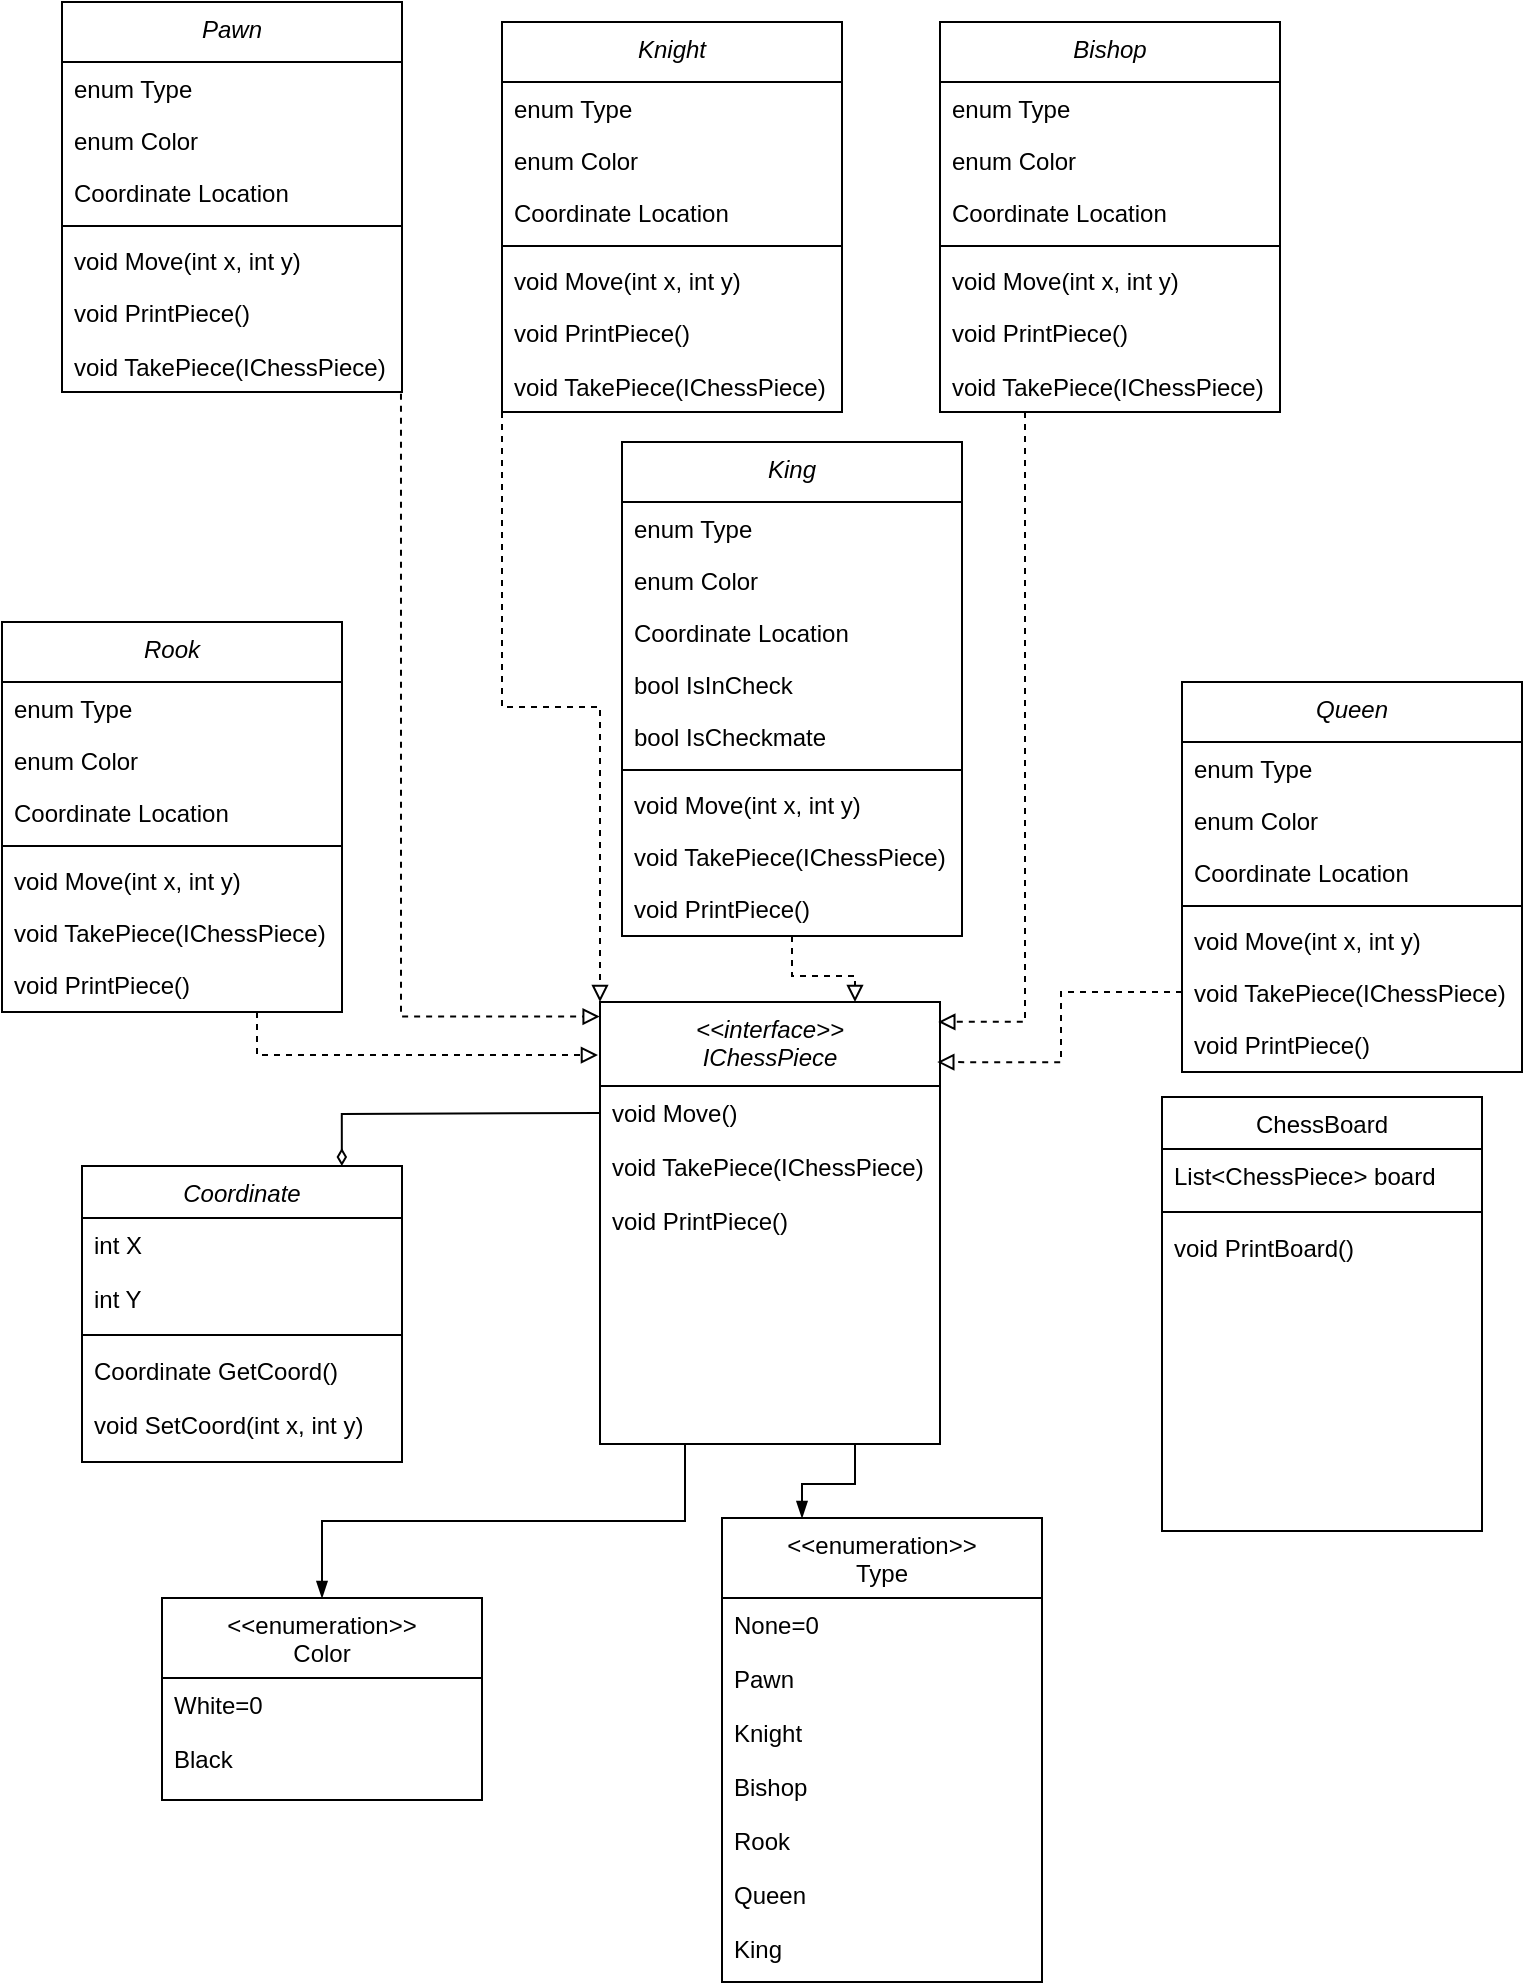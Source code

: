 <mxfile version="25.0.3">
  <diagram id="C5RBs43oDa-KdzZeNtuy" name="Page-1">
    <mxGraphModel dx="1624" dy="746" grid="1" gridSize="10" guides="1" tooltips="1" connect="1" arrows="1" fold="1" page="1" pageScale="1" pageWidth="827" pageHeight="1169" math="0" shadow="0">
      <root>
        <mxCell id="WIyWlLk6GJQsqaUBKTNV-0" />
        <mxCell id="WIyWlLk6GJQsqaUBKTNV-1" parent="WIyWlLk6GJQsqaUBKTNV-0" />
        <mxCell id="4y7hBN5OUTRW11aEzW8F-31" style="edgeStyle=orthogonalEdgeStyle;rounded=0;orthogonalLoop=1;jettySize=auto;html=1;exitX=0.25;exitY=1;exitDx=0;exitDy=0;entryX=0.5;entryY=0;entryDx=0;entryDy=0;endArrow=blockThin;endFill=1;" parent="WIyWlLk6GJQsqaUBKTNV-1" source="zkfFHV4jXpPFQw0GAbJ--0" target="4y7hBN5OUTRW11aEzW8F-18" edge="1">
          <mxGeometry relative="1" as="geometry" />
        </mxCell>
        <mxCell id="4y7hBN5OUTRW11aEzW8F-32" style="edgeStyle=orthogonalEdgeStyle;rounded=0;orthogonalLoop=1;jettySize=auto;html=1;exitX=0.75;exitY=1;exitDx=0;exitDy=0;entryX=0.25;entryY=0;entryDx=0;entryDy=0;endArrow=blockThin;endFill=1;" parent="WIyWlLk6GJQsqaUBKTNV-1" source="zkfFHV4jXpPFQw0GAbJ--0" target="4y7hBN5OUTRW11aEzW8F-9" edge="1">
          <mxGeometry relative="1" as="geometry" />
        </mxCell>
        <mxCell id="zkfFHV4jXpPFQw0GAbJ--0" value="&lt;&lt;interface&gt;&gt;&#xa;IChessPiece" style="swimlane;fontStyle=2;align=center;verticalAlign=top;childLayout=stackLayout;horizontal=1;startSize=42;horizontalStack=0;resizeParent=1;resizeLast=0;collapsible=1;marginBottom=0;rounded=0;shadow=0;strokeWidth=1;" parent="WIyWlLk6GJQsqaUBKTNV-1" vertex="1">
          <mxGeometry x="329" y="510" width="170" height="221" as="geometry">
            <mxRectangle x="310" y="198" width="160" height="42" as="alternateBounds" />
          </mxGeometry>
        </mxCell>
        <mxCell id="zkfFHV4jXpPFQw0GAbJ--5" value="void Move()" style="text;align=left;verticalAlign=top;spacingLeft=4;spacingRight=4;overflow=hidden;rotatable=0;points=[[0,0.5],[1,0.5]];portConstraint=eastwest;" parent="zkfFHV4jXpPFQw0GAbJ--0" vertex="1">
          <mxGeometry y="42" width="170" height="27" as="geometry" />
        </mxCell>
        <mxCell id="4y7hBN5OUTRW11aEzW8F-34" value="void TakePiece(IChessPiece)" style="text;align=left;verticalAlign=top;spacingLeft=4;spacingRight=4;overflow=hidden;rotatable=0;points=[[0,0.5],[1,0.5]];portConstraint=eastwest;" parent="zkfFHV4jXpPFQw0GAbJ--0" vertex="1">
          <mxGeometry y="69" width="170" height="27" as="geometry" />
        </mxCell>
        <mxCell id="V8EClhcJHkqjUfP4jcC0-0" value="void PrintPiece()" style="text;align=left;verticalAlign=top;spacingLeft=4;spacingRight=4;overflow=hidden;rotatable=0;points=[[0,0.5],[1,0.5]];portConstraint=eastwest;" vertex="1" parent="zkfFHV4jXpPFQw0GAbJ--0">
          <mxGeometry y="96" width="170" height="27" as="geometry" />
        </mxCell>
        <mxCell id="zkfFHV4jXpPFQw0GAbJ--17" value="ChessBoard" style="swimlane;fontStyle=0;align=center;verticalAlign=top;childLayout=stackLayout;horizontal=1;startSize=26;horizontalStack=0;resizeParent=1;resizeLast=0;collapsible=1;marginBottom=0;rounded=0;shadow=0;strokeWidth=1;" parent="WIyWlLk6GJQsqaUBKTNV-1" vertex="1">
          <mxGeometry x="610" y="557.5" width="160" height="217" as="geometry">
            <mxRectangle x="550" y="140" width="160" height="26" as="alternateBounds" />
          </mxGeometry>
        </mxCell>
        <mxCell id="zkfFHV4jXpPFQw0GAbJ--18" value="List&lt;ChessPiece&gt; board" style="text;align=left;verticalAlign=top;spacingLeft=4;spacingRight=4;overflow=hidden;rotatable=0;points=[[0,0.5],[1,0.5]];portConstraint=eastwest;" parent="zkfFHV4jXpPFQw0GAbJ--17" vertex="1">
          <mxGeometry y="26" width="160" height="27" as="geometry" />
        </mxCell>
        <mxCell id="zkfFHV4jXpPFQw0GAbJ--23" value="" style="line;html=1;strokeWidth=1;align=left;verticalAlign=middle;spacingTop=-1;spacingLeft=3;spacingRight=3;rotatable=0;labelPosition=right;points=[];portConstraint=eastwest;" parent="zkfFHV4jXpPFQw0GAbJ--17" vertex="1">
          <mxGeometry y="53" width="160" height="9" as="geometry" />
        </mxCell>
        <mxCell id="4y7hBN5OUTRW11aEzW8F-98" value="void PrintBoard()" style="text;align=left;verticalAlign=top;spacingLeft=4;spacingRight=4;overflow=hidden;rotatable=0;points=[[0,0.5],[1,0.5]];portConstraint=eastwest;" parent="zkfFHV4jXpPFQw0GAbJ--17" vertex="1">
          <mxGeometry y="62" width="160" height="27" as="geometry" />
        </mxCell>
        <mxCell id="4y7hBN5OUTRW11aEzW8F-2" value="Coordinate" style="swimlane;fontStyle=2;align=center;verticalAlign=top;childLayout=stackLayout;horizontal=1;startSize=26;horizontalStack=0;resizeParent=1;resizeLast=0;collapsible=1;marginBottom=0;rounded=0;shadow=0;strokeWidth=1;" parent="WIyWlLk6GJQsqaUBKTNV-1" vertex="1">
          <mxGeometry x="70" y="592" width="160" height="148" as="geometry">
            <mxRectangle x="230" y="140" width="160" height="26" as="alternateBounds" />
          </mxGeometry>
        </mxCell>
        <mxCell id="4y7hBN5OUTRW11aEzW8F-3" value="int X" style="text;align=left;verticalAlign=top;spacingLeft=4;spacingRight=4;overflow=hidden;rotatable=0;points=[[0,0.5],[1,0.5]];portConstraint=eastwest;" parent="4y7hBN5OUTRW11aEzW8F-2" vertex="1">
          <mxGeometry y="26" width="160" height="27" as="geometry" />
        </mxCell>
        <mxCell id="4y7hBN5OUTRW11aEzW8F-4" value="int Y" style="text;align=left;verticalAlign=top;spacingLeft=4;spacingRight=4;overflow=hidden;rotatable=0;points=[[0,0.5],[1,0.5]];portConstraint=eastwest;" parent="4y7hBN5OUTRW11aEzW8F-2" vertex="1">
          <mxGeometry y="53" width="160" height="27" as="geometry" />
        </mxCell>
        <mxCell id="4y7hBN5OUTRW11aEzW8F-5" value="" style="line;html=1;strokeWidth=1;align=left;verticalAlign=middle;spacingTop=-1;spacingLeft=3;spacingRight=3;rotatable=0;labelPosition=right;points=[];portConstraint=eastwest;" parent="4y7hBN5OUTRW11aEzW8F-2" vertex="1">
          <mxGeometry y="80" width="160" height="9" as="geometry" />
        </mxCell>
        <mxCell id="4y7hBN5OUTRW11aEzW8F-6" value="Coordinate GetCoord()" style="text;align=left;verticalAlign=top;spacingLeft=4;spacingRight=4;overflow=hidden;rotatable=0;points=[[0,0.5],[1,0.5]];portConstraint=eastwest;" parent="4y7hBN5OUTRW11aEzW8F-2" vertex="1">
          <mxGeometry y="89" width="160" height="27" as="geometry" />
        </mxCell>
        <mxCell id="4y7hBN5OUTRW11aEzW8F-7" value="void SetCoord(int x, int y)" style="text;align=left;verticalAlign=top;spacingLeft=4;spacingRight=4;overflow=hidden;rotatable=0;points=[[0,0.5],[1,0.5]];portConstraint=eastwest;" parent="4y7hBN5OUTRW11aEzW8F-2" vertex="1">
          <mxGeometry y="116" width="160" height="27" as="geometry" />
        </mxCell>
        <mxCell id="4y7hBN5OUTRW11aEzW8F-9" value="&lt;&lt;enumeration&gt;&gt;&#xa;Type" style="swimlane;fontStyle=0;align=center;verticalAlign=top;childLayout=stackLayout;horizontal=1;startSize=40;horizontalStack=0;resizeParent=1;resizeLast=0;collapsible=1;marginBottom=0;rounded=0;shadow=0;strokeWidth=1;" parent="WIyWlLk6GJQsqaUBKTNV-1" vertex="1">
          <mxGeometry x="390" y="768" width="160" height="232" as="geometry">
            <mxRectangle x="320" y="390" width="160" height="40" as="alternateBounds" />
          </mxGeometry>
        </mxCell>
        <mxCell id="4y7hBN5OUTRW11aEzW8F-10" value="None=0" style="text;align=left;verticalAlign=top;spacingLeft=4;spacingRight=4;overflow=hidden;rotatable=0;points=[[0,0.5],[1,0.5]];portConstraint=eastwest;" parent="4y7hBN5OUTRW11aEzW8F-9" vertex="1">
          <mxGeometry y="40" width="160" height="27" as="geometry" />
        </mxCell>
        <mxCell id="4y7hBN5OUTRW11aEzW8F-12" value="Pawn" style="text;align=left;verticalAlign=top;spacingLeft=4;spacingRight=4;overflow=hidden;rotatable=0;points=[[0,0.5],[1,0.5]];portConstraint=eastwest;" parent="4y7hBN5OUTRW11aEzW8F-9" vertex="1">
          <mxGeometry y="67" width="160" height="27" as="geometry" />
        </mxCell>
        <mxCell id="4y7hBN5OUTRW11aEzW8F-13" value="Knight" style="text;align=left;verticalAlign=top;spacingLeft=4;spacingRight=4;overflow=hidden;rotatable=0;points=[[0,0.5],[1,0.5]];portConstraint=eastwest;" parent="4y7hBN5OUTRW11aEzW8F-9" vertex="1">
          <mxGeometry y="94" width="160" height="27" as="geometry" />
        </mxCell>
        <mxCell id="4y7hBN5OUTRW11aEzW8F-15" value="Bishop" style="text;align=left;verticalAlign=top;spacingLeft=4;spacingRight=4;overflow=hidden;rotatable=0;points=[[0,0.5],[1,0.5]];portConstraint=eastwest;" parent="4y7hBN5OUTRW11aEzW8F-9" vertex="1">
          <mxGeometry y="121" width="160" height="27" as="geometry" />
        </mxCell>
        <mxCell id="4y7hBN5OUTRW11aEzW8F-16" value="Rook" style="text;align=left;verticalAlign=top;spacingLeft=4;spacingRight=4;overflow=hidden;rotatable=0;points=[[0,0.5],[1,0.5]];portConstraint=eastwest;" parent="4y7hBN5OUTRW11aEzW8F-9" vertex="1">
          <mxGeometry y="148" width="160" height="27" as="geometry" />
        </mxCell>
        <mxCell id="4y7hBN5OUTRW11aEzW8F-17" value="Queen" style="text;align=left;verticalAlign=top;spacingLeft=4;spacingRight=4;overflow=hidden;rotatable=0;points=[[0,0.5],[1,0.5]];portConstraint=eastwest;" parent="4y7hBN5OUTRW11aEzW8F-9" vertex="1">
          <mxGeometry y="175" width="160" height="27" as="geometry" />
        </mxCell>
        <mxCell id="4y7hBN5OUTRW11aEzW8F-14" value="King" style="text;align=left;verticalAlign=top;spacingLeft=4;spacingRight=4;overflow=hidden;rotatable=0;points=[[0,0.5],[1,0.5]];portConstraint=eastwest;" parent="4y7hBN5OUTRW11aEzW8F-9" vertex="1">
          <mxGeometry y="202" width="160" height="27" as="geometry" />
        </mxCell>
        <mxCell id="4y7hBN5OUTRW11aEzW8F-18" value="&lt;&lt;enumeration&gt;&gt;&#xa;Color" style="swimlane;fontStyle=0;align=center;verticalAlign=top;childLayout=stackLayout;horizontal=1;startSize=40;horizontalStack=0;resizeParent=1;resizeLast=0;collapsible=1;marginBottom=0;rounded=0;shadow=0;strokeWidth=1;" parent="WIyWlLk6GJQsqaUBKTNV-1" vertex="1">
          <mxGeometry x="110" y="808" width="160" height="101" as="geometry">
            <mxRectangle x="320" y="390" width="160" height="40" as="alternateBounds" />
          </mxGeometry>
        </mxCell>
        <mxCell id="4y7hBN5OUTRW11aEzW8F-19" value="White=0" style="text;align=left;verticalAlign=top;spacingLeft=4;spacingRight=4;overflow=hidden;rotatable=0;points=[[0,0.5],[1,0.5]];portConstraint=eastwest;" parent="4y7hBN5OUTRW11aEzW8F-18" vertex="1">
          <mxGeometry y="40" width="160" height="27" as="geometry" />
        </mxCell>
        <mxCell id="4y7hBN5OUTRW11aEzW8F-20" value="Black" style="text;align=left;verticalAlign=top;spacingLeft=4;spacingRight=4;overflow=hidden;rotatable=0;points=[[0,0.5],[1,0.5]];portConstraint=eastwest;" parent="4y7hBN5OUTRW11aEzW8F-18" vertex="1">
          <mxGeometry y="67" width="160" height="27" as="geometry" />
        </mxCell>
        <mxCell id="4y7hBN5OUTRW11aEzW8F-33" style="edgeStyle=orthogonalEdgeStyle;rounded=0;orthogonalLoop=1;jettySize=auto;html=1;exitX=0;exitY=0.5;exitDx=0;exitDy=0;entryX=0.812;entryY=0;entryDx=0;entryDy=0;entryPerimeter=0;endArrow=diamondThin;endFill=0;" parent="WIyWlLk6GJQsqaUBKTNV-1" target="4y7hBN5OUTRW11aEzW8F-2" edge="1">
          <mxGeometry relative="1" as="geometry">
            <mxPoint x="329" y="565.5" as="sourcePoint" />
          </mxGeometry>
        </mxCell>
        <mxCell id="4y7hBN5OUTRW11aEzW8F-39" value="Pawn" style="swimlane;fontStyle=2;align=center;verticalAlign=top;childLayout=stackLayout;horizontal=1;startSize=30;horizontalStack=0;resizeParent=1;resizeLast=0;collapsible=1;marginBottom=0;rounded=0;shadow=0;strokeWidth=1;" parent="WIyWlLk6GJQsqaUBKTNV-1" vertex="1">
          <mxGeometry x="60" y="10" width="170" height="195" as="geometry">
            <mxRectangle x="310" y="198" width="160" height="42" as="alternateBounds" />
          </mxGeometry>
        </mxCell>
        <mxCell id="4y7hBN5OUTRW11aEzW8F-40" value="enum Type" style="text;align=left;verticalAlign=top;spacingLeft=4;spacingRight=4;overflow=hidden;rotatable=0;points=[[0,0.5],[1,0.5]];portConstraint=eastwest;" parent="4y7hBN5OUTRW11aEzW8F-39" vertex="1">
          <mxGeometry y="30" width="170" height="26" as="geometry" />
        </mxCell>
        <mxCell id="4y7hBN5OUTRW11aEzW8F-41" value="enum Color" style="text;align=left;verticalAlign=top;spacingLeft=4;spacingRight=4;overflow=hidden;rotatable=0;points=[[0,0.5],[1,0.5]];portConstraint=eastwest;" parent="4y7hBN5OUTRW11aEzW8F-39" vertex="1">
          <mxGeometry y="56" width="170" height="26" as="geometry" />
        </mxCell>
        <mxCell id="4y7hBN5OUTRW11aEzW8F-42" value="Coordinate Location" style="text;align=left;verticalAlign=top;spacingLeft=4;spacingRight=4;overflow=hidden;rotatable=0;points=[[0,0.5],[1,0.5]];portConstraint=eastwest;" parent="4y7hBN5OUTRW11aEzW8F-39" vertex="1">
          <mxGeometry y="82" width="170" height="26" as="geometry" />
        </mxCell>
        <mxCell id="4y7hBN5OUTRW11aEzW8F-43" value="" style="line;html=1;strokeWidth=1;align=left;verticalAlign=middle;spacingTop=-1;spacingLeft=3;spacingRight=3;rotatable=0;labelPosition=right;points=[];portConstraint=eastwest;" parent="4y7hBN5OUTRW11aEzW8F-39" vertex="1">
          <mxGeometry y="108" width="170" height="8" as="geometry" />
        </mxCell>
        <mxCell id="4y7hBN5OUTRW11aEzW8F-44" value="void Move(int x, int y)" style="text;align=left;verticalAlign=top;spacingLeft=4;spacingRight=4;overflow=hidden;rotatable=0;points=[[0,0.5],[1,0.5]];portConstraint=eastwest;" parent="4y7hBN5OUTRW11aEzW8F-39" vertex="1">
          <mxGeometry y="116" width="170" height="26" as="geometry" />
        </mxCell>
        <mxCell id="V8EClhcJHkqjUfP4jcC0-7" value="void PrintPiece()" style="text;align=left;verticalAlign=top;spacingLeft=4;spacingRight=4;overflow=hidden;rotatable=0;points=[[0,0.5],[1,0.5]];portConstraint=eastwest;" vertex="1" parent="4y7hBN5OUTRW11aEzW8F-39">
          <mxGeometry y="142" width="170" height="27" as="geometry" />
        </mxCell>
        <mxCell id="4y7hBN5OUTRW11aEzW8F-45" value="void TakePiece(IChessPiece)" style="text;align=left;verticalAlign=top;spacingLeft=4;spacingRight=4;overflow=hidden;rotatable=0;points=[[0,0.5],[1,0.5]];portConstraint=eastwest;" parent="4y7hBN5OUTRW11aEzW8F-39" vertex="1">
          <mxGeometry y="169" width="170" height="26" as="geometry" />
        </mxCell>
        <mxCell id="4y7hBN5OUTRW11aEzW8F-90" style="edgeStyle=orthogonalEdgeStyle;rounded=0;orthogonalLoop=1;jettySize=auto;html=1;exitX=0;exitY=1;exitDx=0;exitDy=0;entryX=0;entryY=0;entryDx=0;entryDy=0;dashed=1;endArrow=block;endFill=0;" parent="WIyWlLk6GJQsqaUBKTNV-1" source="4y7hBN5OUTRW11aEzW8F-46" target="zkfFHV4jXpPFQw0GAbJ--0" edge="1">
          <mxGeometry relative="1" as="geometry" />
        </mxCell>
        <mxCell id="4y7hBN5OUTRW11aEzW8F-46" value="Knight" style="swimlane;fontStyle=2;align=center;verticalAlign=top;childLayout=stackLayout;horizontal=1;startSize=30;horizontalStack=0;resizeParent=1;resizeLast=0;collapsible=1;marginBottom=0;rounded=0;shadow=0;strokeWidth=1;" parent="WIyWlLk6GJQsqaUBKTNV-1" vertex="1">
          <mxGeometry x="280" y="20" width="170" height="195" as="geometry">
            <mxRectangle x="310" y="198" width="160" height="42" as="alternateBounds" />
          </mxGeometry>
        </mxCell>
        <mxCell id="4y7hBN5OUTRW11aEzW8F-47" value="enum Type" style="text;align=left;verticalAlign=top;spacingLeft=4;spacingRight=4;overflow=hidden;rotatable=0;points=[[0,0.5],[1,0.5]];portConstraint=eastwest;" parent="4y7hBN5OUTRW11aEzW8F-46" vertex="1">
          <mxGeometry y="30" width="170" height="26" as="geometry" />
        </mxCell>
        <mxCell id="4y7hBN5OUTRW11aEzW8F-48" value="enum Color" style="text;align=left;verticalAlign=top;spacingLeft=4;spacingRight=4;overflow=hidden;rotatable=0;points=[[0,0.5],[1,0.5]];portConstraint=eastwest;" parent="4y7hBN5OUTRW11aEzW8F-46" vertex="1">
          <mxGeometry y="56" width="170" height="26" as="geometry" />
        </mxCell>
        <mxCell id="4y7hBN5OUTRW11aEzW8F-49" value="Coordinate Location" style="text;align=left;verticalAlign=top;spacingLeft=4;spacingRight=4;overflow=hidden;rotatable=0;points=[[0,0.5],[1,0.5]];portConstraint=eastwest;" parent="4y7hBN5OUTRW11aEzW8F-46" vertex="1">
          <mxGeometry y="82" width="170" height="26" as="geometry" />
        </mxCell>
        <mxCell id="4y7hBN5OUTRW11aEzW8F-50" value="" style="line;html=1;strokeWidth=1;align=left;verticalAlign=middle;spacingTop=-1;spacingLeft=3;spacingRight=3;rotatable=0;labelPosition=right;points=[];portConstraint=eastwest;" parent="4y7hBN5OUTRW11aEzW8F-46" vertex="1">
          <mxGeometry y="108" width="170" height="8" as="geometry" />
        </mxCell>
        <mxCell id="4y7hBN5OUTRW11aEzW8F-51" value="void Move(int x, int y)" style="text;align=left;verticalAlign=top;spacingLeft=4;spacingRight=4;overflow=hidden;rotatable=0;points=[[0,0.5],[1,0.5]];portConstraint=eastwest;" parent="4y7hBN5OUTRW11aEzW8F-46" vertex="1">
          <mxGeometry y="116" width="170" height="26" as="geometry" />
        </mxCell>
        <mxCell id="V8EClhcJHkqjUfP4jcC0-8" value="void PrintPiece()" style="text;align=left;verticalAlign=top;spacingLeft=4;spacingRight=4;overflow=hidden;rotatable=0;points=[[0,0.5],[1,0.5]];portConstraint=eastwest;" vertex="1" parent="4y7hBN5OUTRW11aEzW8F-46">
          <mxGeometry y="142" width="170" height="27" as="geometry" />
        </mxCell>
        <mxCell id="4y7hBN5OUTRW11aEzW8F-52" value="void TakePiece(IChessPiece)" style="text;align=left;verticalAlign=top;spacingLeft=4;spacingRight=4;overflow=hidden;rotatable=0;points=[[0,0.5],[1,0.5]];portConstraint=eastwest;" parent="4y7hBN5OUTRW11aEzW8F-46" vertex="1">
          <mxGeometry y="169" width="170" height="26" as="geometry" />
        </mxCell>
        <mxCell id="4y7hBN5OUTRW11aEzW8F-53" value="Bishop" style="swimlane;fontStyle=2;align=center;verticalAlign=top;childLayout=stackLayout;horizontal=1;startSize=30;horizontalStack=0;resizeParent=1;resizeLast=0;collapsible=1;marginBottom=0;rounded=0;shadow=0;strokeWidth=1;" parent="WIyWlLk6GJQsqaUBKTNV-1" vertex="1">
          <mxGeometry x="499" y="20" width="170" height="195" as="geometry">
            <mxRectangle x="310" y="198" width="160" height="42" as="alternateBounds" />
          </mxGeometry>
        </mxCell>
        <mxCell id="4y7hBN5OUTRW11aEzW8F-54" value="enum Type" style="text;align=left;verticalAlign=top;spacingLeft=4;spacingRight=4;overflow=hidden;rotatable=0;points=[[0,0.5],[1,0.5]];portConstraint=eastwest;" parent="4y7hBN5OUTRW11aEzW8F-53" vertex="1">
          <mxGeometry y="30" width="170" height="26" as="geometry" />
        </mxCell>
        <mxCell id="4y7hBN5OUTRW11aEzW8F-55" value="enum Color" style="text;align=left;verticalAlign=top;spacingLeft=4;spacingRight=4;overflow=hidden;rotatable=0;points=[[0,0.5],[1,0.5]];portConstraint=eastwest;" parent="4y7hBN5OUTRW11aEzW8F-53" vertex="1">
          <mxGeometry y="56" width="170" height="26" as="geometry" />
        </mxCell>
        <mxCell id="4y7hBN5OUTRW11aEzW8F-56" value="Coordinate Location" style="text;align=left;verticalAlign=top;spacingLeft=4;spacingRight=4;overflow=hidden;rotatable=0;points=[[0,0.5],[1,0.5]];portConstraint=eastwest;" parent="4y7hBN5OUTRW11aEzW8F-53" vertex="1">
          <mxGeometry y="82" width="170" height="26" as="geometry" />
        </mxCell>
        <mxCell id="4y7hBN5OUTRW11aEzW8F-57" value="" style="line;html=1;strokeWidth=1;align=left;verticalAlign=middle;spacingTop=-1;spacingLeft=3;spacingRight=3;rotatable=0;labelPosition=right;points=[];portConstraint=eastwest;" parent="4y7hBN5OUTRW11aEzW8F-53" vertex="1">
          <mxGeometry y="108" width="170" height="8" as="geometry" />
        </mxCell>
        <mxCell id="4y7hBN5OUTRW11aEzW8F-58" value="void Move(int x, int y)" style="text;align=left;verticalAlign=top;spacingLeft=4;spacingRight=4;overflow=hidden;rotatable=0;points=[[0,0.5],[1,0.5]];portConstraint=eastwest;" parent="4y7hBN5OUTRW11aEzW8F-53" vertex="1">
          <mxGeometry y="116" width="170" height="26" as="geometry" />
        </mxCell>
        <mxCell id="V8EClhcJHkqjUfP4jcC0-9" value="void PrintPiece()" style="text;align=left;verticalAlign=top;spacingLeft=4;spacingRight=4;overflow=hidden;rotatable=0;points=[[0,0.5],[1,0.5]];portConstraint=eastwest;" vertex="1" parent="4y7hBN5OUTRW11aEzW8F-53">
          <mxGeometry y="142" width="170" height="27" as="geometry" />
        </mxCell>
        <mxCell id="4y7hBN5OUTRW11aEzW8F-59" value="void TakePiece(IChessPiece)" style="text;align=left;verticalAlign=top;spacingLeft=4;spacingRight=4;overflow=hidden;rotatable=0;points=[[0,0.5],[1,0.5]];portConstraint=eastwest;" parent="4y7hBN5OUTRW11aEzW8F-53" vertex="1">
          <mxGeometry y="169" width="170" height="26" as="geometry" />
        </mxCell>
        <mxCell id="4y7hBN5OUTRW11aEzW8F-60" value="Rook" style="swimlane;fontStyle=2;align=center;verticalAlign=top;childLayout=stackLayout;horizontal=1;startSize=30;horizontalStack=0;resizeParent=1;resizeLast=0;collapsible=1;marginBottom=0;rounded=0;shadow=0;strokeWidth=1;" parent="WIyWlLk6GJQsqaUBKTNV-1" vertex="1">
          <mxGeometry x="30" y="320" width="170" height="195" as="geometry">
            <mxRectangle x="310" y="198" width="160" height="42" as="alternateBounds" />
          </mxGeometry>
        </mxCell>
        <mxCell id="4y7hBN5OUTRW11aEzW8F-61" value="enum Type" style="text;align=left;verticalAlign=top;spacingLeft=4;spacingRight=4;overflow=hidden;rotatable=0;points=[[0,0.5],[1,0.5]];portConstraint=eastwest;" parent="4y7hBN5OUTRW11aEzW8F-60" vertex="1">
          <mxGeometry y="30" width="170" height="26" as="geometry" />
        </mxCell>
        <mxCell id="4y7hBN5OUTRW11aEzW8F-62" value="enum Color" style="text;align=left;verticalAlign=top;spacingLeft=4;spacingRight=4;overflow=hidden;rotatable=0;points=[[0,0.5],[1,0.5]];portConstraint=eastwest;" parent="4y7hBN5OUTRW11aEzW8F-60" vertex="1">
          <mxGeometry y="56" width="170" height="26" as="geometry" />
        </mxCell>
        <mxCell id="4y7hBN5OUTRW11aEzW8F-63" value="Coordinate Location" style="text;align=left;verticalAlign=top;spacingLeft=4;spacingRight=4;overflow=hidden;rotatable=0;points=[[0,0.5],[1,0.5]];portConstraint=eastwest;" parent="4y7hBN5OUTRW11aEzW8F-60" vertex="1">
          <mxGeometry y="82" width="170" height="26" as="geometry" />
        </mxCell>
        <mxCell id="4y7hBN5OUTRW11aEzW8F-64" value="" style="line;html=1;strokeWidth=1;align=left;verticalAlign=middle;spacingTop=-1;spacingLeft=3;spacingRight=3;rotatable=0;labelPosition=right;points=[];portConstraint=eastwest;" parent="4y7hBN5OUTRW11aEzW8F-60" vertex="1">
          <mxGeometry y="108" width="170" height="8" as="geometry" />
        </mxCell>
        <mxCell id="4y7hBN5OUTRW11aEzW8F-65" value="void Move(int x, int y)" style="text;align=left;verticalAlign=top;spacingLeft=4;spacingRight=4;overflow=hidden;rotatable=0;points=[[0,0.5],[1,0.5]];portConstraint=eastwest;" parent="4y7hBN5OUTRW11aEzW8F-60" vertex="1">
          <mxGeometry y="116" width="170" height="26" as="geometry" />
        </mxCell>
        <mxCell id="4y7hBN5OUTRW11aEzW8F-66" value="void TakePiece(IChessPiece)" style="text;align=left;verticalAlign=top;spacingLeft=4;spacingRight=4;overflow=hidden;rotatable=0;points=[[0,0.5],[1,0.5]];portConstraint=eastwest;" parent="4y7hBN5OUTRW11aEzW8F-60" vertex="1">
          <mxGeometry y="142" width="170" height="26" as="geometry" />
        </mxCell>
        <mxCell id="V8EClhcJHkqjUfP4jcC0-4" value="void PrintPiece()" style="text;align=left;verticalAlign=top;spacingLeft=4;spacingRight=4;overflow=hidden;rotatable=0;points=[[0,0.5],[1,0.5]];portConstraint=eastwest;" vertex="1" parent="4y7hBN5OUTRW11aEzW8F-60">
          <mxGeometry y="168" width="170" height="27" as="geometry" />
        </mxCell>
        <mxCell id="4y7hBN5OUTRW11aEzW8F-67" value="Queen" style="swimlane;fontStyle=2;align=center;verticalAlign=top;childLayout=stackLayout;horizontal=1;startSize=30;horizontalStack=0;resizeParent=1;resizeLast=0;collapsible=1;marginBottom=0;rounded=0;shadow=0;strokeWidth=1;" parent="WIyWlLk6GJQsqaUBKTNV-1" vertex="1">
          <mxGeometry x="620" y="350" width="170" height="195" as="geometry">
            <mxRectangle x="310" y="198" width="160" height="42" as="alternateBounds" />
          </mxGeometry>
        </mxCell>
        <mxCell id="4y7hBN5OUTRW11aEzW8F-68" value="enum Type" style="text;align=left;verticalAlign=top;spacingLeft=4;spacingRight=4;overflow=hidden;rotatable=0;points=[[0,0.5],[1,0.5]];portConstraint=eastwest;" parent="4y7hBN5OUTRW11aEzW8F-67" vertex="1">
          <mxGeometry y="30" width="170" height="26" as="geometry" />
        </mxCell>
        <mxCell id="4y7hBN5OUTRW11aEzW8F-69" value="enum Color" style="text;align=left;verticalAlign=top;spacingLeft=4;spacingRight=4;overflow=hidden;rotatable=0;points=[[0,0.5],[1,0.5]];portConstraint=eastwest;" parent="4y7hBN5OUTRW11aEzW8F-67" vertex="1">
          <mxGeometry y="56" width="170" height="26" as="geometry" />
        </mxCell>
        <mxCell id="4y7hBN5OUTRW11aEzW8F-70" value="Coordinate Location" style="text;align=left;verticalAlign=top;spacingLeft=4;spacingRight=4;overflow=hidden;rotatable=0;points=[[0,0.5],[1,0.5]];portConstraint=eastwest;" parent="4y7hBN5OUTRW11aEzW8F-67" vertex="1">
          <mxGeometry y="82" width="170" height="26" as="geometry" />
        </mxCell>
        <mxCell id="4y7hBN5OUTRW11aEzW8F-71" value="" style="line;html=1;strokeWidth=1;align=left;verticalAlign=middle;spacingTop=-1;spacingLeft=3;spacingRight=3;rotatable=0;labelPosition=right;points=[];portConstraint=eastwest;" parent="4y7hBN5OUTRW11aEzW8F-67" vertex="1">
          <mxGeometry y="108" width="170" height="8" as="geometry" />
        </mxCell>
        <mxCell id="4y7hBN5OUTRW11aEzW8F-72" value="void Move(int x, int y)" style="text;align=left;verticalAlign=top;spacingLeft=4;spacingRight=4;overflow=hidden;rotatable=0;points=[[0,0.5],[1,0.5]];portConstraint=eastwest;" parent="4y7hBN5OUTRW11aEzW8F-67" vertex="1">
          <mxGeometry y="116" width="170" height="26" as="geometry" />
        </mxCell>
        <mxCell id="4y7hBN5OUTRW11aEzW8F-73" value="void TakePiece(IChessPiece)" style="text;align=left;verticalAlign=top;spacingLeft=4;spacingRight=4;overflow=hidden;rotatable=0;points=[[0,0.5],[1,0.5]];portConstraint=eastwest;" parent="4y7hBN5OUTRW11aEzW8F-67" vertex="1">
          <mxGeometry y="142" width="170" height="26" as="geometry" />
        </mxCell>
        <mxCell id="V8EClhcJHkqjUfP4jcC0-5" value="void PrintPiece()" style="text;align=left;verticalAlign=top;spacingLeft=4;spacingRight=4;overflow=hidden;rotatable=0;points=[[0,0.5],[1,0.5]];portConstraint=eastwest;" vertex="1" parent="4y7hBN5OUTRW11aEzW8F-67">
          <mxGeometry y="168" width="170" height="27" as="geometry" />
        </mxCell>
        <mxCell id="4y7hBN5OUTRW11aEzW8F-95" style="edgeStyle=orthogonalEdgeStyle;rounded=0;orthogonalLoop=1;jettySize=auto;html=1;exitX=0.5;exitY=1;exitDx=0;exitDy=0;entryX=0.75;entryY=0;entryDx=0;entryDy=0;dashed=1;endArrow=block;endFill=0;" parent="WIyWlLk6GJQsqaUBKTNV-1" source="4y7hBN5OUTRW11aEzW8F-81" target="zkfFHV4jXpPFQw0GAbJ--0" edge="1">
          <mxGeometry relative="1" as="geometry" />
        </mxCell>
        <mxCell id="4y7hBN5OUTRW11aEzW8F-81" value="King" style="swimlane;fontStyle=2;align=center;verticalAlign=top;childLayout=stackLayout;horizontal=1;startSize=30;horizontalStack=0;resizeParent=1;resizeLast=0;collapsible=1;marginBottom=0;rounded=0;shadow=0;strokeWidth=1;" parent="WIyWlLk6GJQsqaUBKTNV-1" vertex="1">
          <mxGeometry x="340" y="230" width="170" height="247" as="geometry">
            <mxRectangle x="310" y="198" width="160" height="42" as="alternateBounds" />
          </mxGeometry>
        </mxCell>
        <mxCell id="4y7hBN5OUTRW11aEzW8F-82" value="enum Type" style="text;align=left;verticalAlign=top;spacingLeft=4;spacingRight=4;overflow=hidden;rotatable=0;points=[[0,0.5],[1,0.5]];portConstraint=eastwest;" parent="4y7hBN5OUTRW11aEzW8F-81" vertex="1">
          <mxGeometry y="30" width="170" height="26" as="geometry" />
        </mxCell>
        <mxCell id="4y7hBN5OUTRW11aEzW8F-83" value="enum Color" style="text;align=left;verticalAlign=top;spacingLeft=4;spacingRight=4;overflow=hidden;rotatable=0;points=[[0,0.5],[1,0.5]];portConstraint=eastwest;" parent="4y7hBN5OUTRW11aEzW8F-81" vertex="1">
          <mxGeometry y="56" width="170" height="26" as="geometry" />
        </mxCell>
        <mxCell id="4y7hBN5OUTRW11aEzW8F-84" value="Coordinate Location" style="text;align=left;verticalAlign=top;spacingLeft=4;spacingRight=4;overflow=hidden;rotatable=0;points=[[0,0.5],[1,0.5]];portConstraint=eastwest;" parent="4y7hBN5OUTRW11aEzW8F-81" vertex="1">
          <mxGeometry y="82" width="170" height="26" as="geometry" />
        </mxCell>
        <mxCell id="4y7hBN5OUTRW11aEzW8F-96" value="bool IsInCheck" style="text;align=left;verticalAlign=top;spacingLeft=4;spacingRight=4;overflow=hidden;rotatable=0;points=[[0,0.5],[1,0.5]];portConstraint=eastwest;" parent="4y7hBN5OUTRW11aEzW8F-81" vertex="1">
          <mxGeometry y="108" width="170" height="26" as="geometry" />
        </mxCell>
        <mxCell id="4y7hBN5OUTRW11aEzW8F-97" value="bool IsCheckmate" style="text;align=left;verticalAlign=top;spacingLeft=4;spacingRight=4;overflow=hidden;rotatable=0;points=[[0,0.5],[1,0.5]];portConstraint=eastwest;" parent="4y7hBN5OUTRW11aEzW8F-81" vertex="1">
          <mxGeometry y="134" width="170" height="26" as="geometry" />
        </mxCell>
        <mxCell id="4y7hBN5OUTRW11aEzW8F-85" value="" style="line;html=1;strokeWidth=1;align=left;verticalAlign=middle;spacingTop=-1;spacingLeft=3;spacingRight=3;rotatable=0;labelPosition=right;points=[];portConstraint=eastwest;" parent="4y7hBN5OUTRW11aEzW8F-81" vertex="1">
          <mxGeometry y="160" width="170" height="8" as="geometry" />
        </mxCell>
        <mxCell id="4y7hBN5OUTRW11aEzW8F-86" value="void Move(int x, int y)" style="text;align=left;verticalAlign=top;spacingLeft=4;spacingRight=4;overflow=hidden;rotatable=0;points=[[0,0.5],[1,0.5]];portConstraint=eastwest;" parent="4y7hBN5OUTRW11aEzW8F-81" vertex="1">
          <mxGeometry y="168" width="170" height="26" as="geometry" />
        </mxCell>
        <mxCell id="4y7hBN5OUTRW11aEzW8F-87" value="void TakePiece(IChessPiece)" style="text;align=left;verticalAlign=top;spacingLeft=4;spacingRight=4;overflow=hidden;rotatable=0;points=[[0,0.5],[1,0.5]];portConstraint=eastwest;" parent="4y7hBN5OUTRW11aEzW8F-81" vertex="1">
          <mxGeometry y="194" width="170" height="26" as="geometry" />
        </mxCell>
        <mxCell id="V8EClhcJHkqjUfP4jcC0-6" value="void PrintPiece()" style="text;align=left;verticalAlign=top;spacingLeft=4;spacingRight=4;overflow=hidden;rotatable=0;points=[[0,0.5],[1,0.5]];portConstraint=eastwest;" vertex="1" parent="4y7hBN5OUTRW11aEzW8F-81">
          <mxGeometry y="220" width="170" height="27" as="geometry" />
        </mxCell>
        <mxCell id="4y7hBN5OUTRW11aEzW8F-88" style="edgeStyle=orthogonalEdgeStyle;rounded=0;orthogonalLoop=1;jettySize=auto;html=1;exitX=0.75;exitY=1;exitDx=0;exitDy=0;entryX=-0.006;entryY=0.12;entryDx=0;entryDy=0;entryPerimeter=0;endArrow=block;endFill=0;dashed=1;" parent="WIyWlLk6GJQsqaUBKTNV-1" source="4y7hBN5OUTRW11aEzW8F-60" target="zkfFHV4jXpPFQw0GAbJ--0" edge="1">
          <mxGeometry relative="1" as="geometry" />
        </mxCell>
        <mxCell id="4y7hBN5OUTRW11aEzW8F-89" style="edgeStyle=orthogonalEdgeStyle;rounded=0;orthogonalLoop=1;jettySize=auto;html=1;exitX=0.997;exitY=1.033;exitDx=0;exitDy=0;entryX=-0.001;entryY=0.033;entryDx=0;entryDy=0;entryPerimeter=0;dashed=1;endArrow=block;endFill=0;exitPerimeter=0;" parent="WIyWlLk6GJQsqaUBKTNV-1" source="4y7hBN5OUTRW11aEzW8F-45" target="zkfFHV4jXpPFQw0GAbJ--0" edge="1">
          <mxGeometry relative="1" as="geometry" />
        </mxCell>
        <mxCell id="4y7hBN5OUTRW11aEzW8F-92" style="edgeStyle=orthogonalEdgeStyle;rounded=0;orthogonalLoop=1;jettySize=auto;html=1;exitX=0;exitY=0.5;exitDx=0;exitDy=0;entryX=0.992;entryY=0.136;entryDx=0;entryDy=0;entryPerimeter=0;dashed=1;endArrow=block;endFill=0;" parent="WIyWlLk6GJQsqaUBKTNV-1" source="4y7hBN5OUTRW11aEzW8F-73" target="zkfFHV4jXpPFQw0GAbJ--0" edge="1">
          <mxGeometry relative="1" as="geometry" />
        </mxCell>
        <mxCell id="4y7hBN5OUTRW11aEzW8F-93" style="edgeStyle=orthogonalEdgeStyle;rounded=0;orthogonalLoop=1;jettySize=auto;html=1;exitX=0.25;exitY=1;exitDx=0;exitDy=0;entryX=0.995;entryY=0.045;entryDx=0;entryDy=0;entryPerimeter=0;dashed=1;endArrow=block;endFill=0;" parent="WIyWlLk6GJQsqaUBKTNV-1" source="4y7hBN5OUTRW11aEzW8F-53" target="zkfFHV4jXpPFQw0GAbJ--0" edge="1">
          <mxGeometry relative="1" as="geometry" />
        </mxCell>
      </root>
    </mxGraphModel>
  </diagram>
</mxfile>
